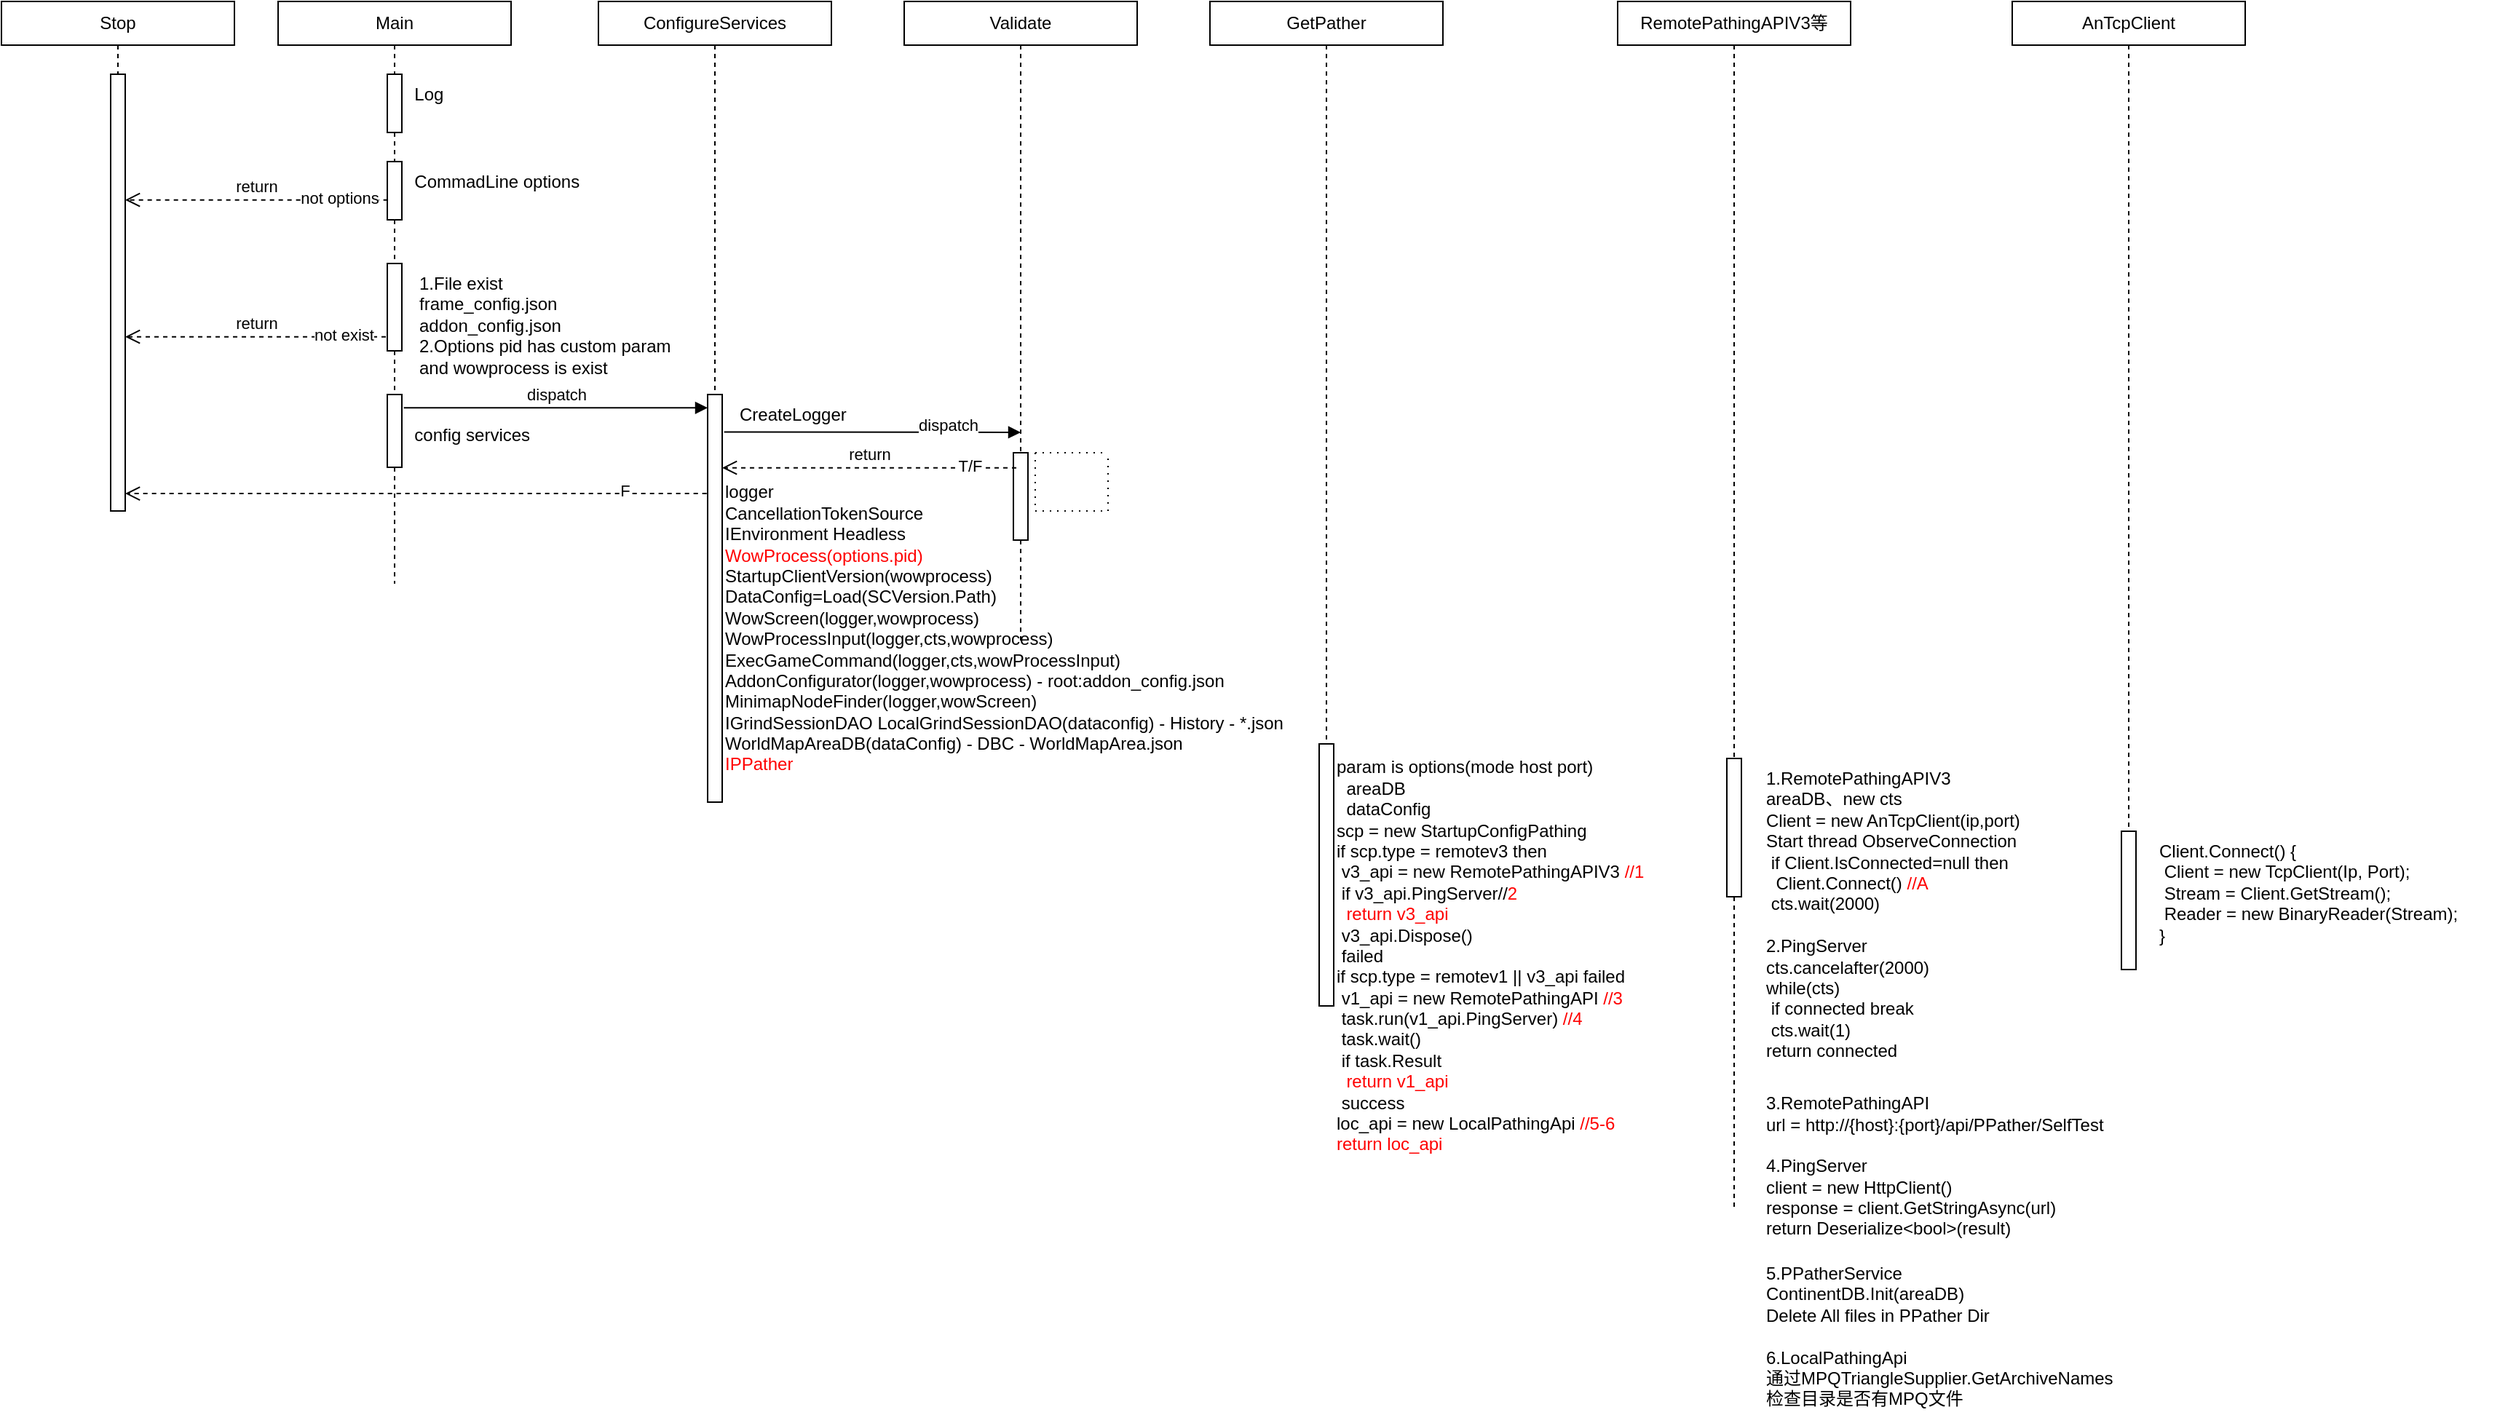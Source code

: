 <mxfile version="20.3.1" type="github">
  <diagram id="PhULyKFc4fnvmoWd6CRj" name="第 1 页">
    <mxGraphModel dx="1926" dy="370" grid="1" gridSize="10" guides="1" tooltips="1" connect="1" arrows="1" fold="1" page="1" pageScale="1" pageWidth="827" pageHeight="1169" math="0" shadow="0">
      <root>
        <mxCell id="0" />
        <mxCell id="1" parent="0" />
        <mxCell id="S3Ig7KOjezHUJ2qZzQC2-1" value="Main" style="shape=rect;html=1;whiteSpace=wrap;align=center;" vertex="1" parent="1">
          <mxGeometry x="50" y="90" width="160" height="30" as="geometry" />
        </mxCell>
        <mxCell id="S3Ig7KOjezHUJ2qZzQC2-2" value="" style="edgeStyle=none;html=1;dashed=1;endArrow=none;align=center;verticalAlign=bottom;exitX=0.5;exitY=1;rounded=0;startArrow=none;" edge="1" source="S3Ig7KOjezHUJ2qZzQC2-25" parent="1">
          <mxGeometry x="1" relative="1" as="geometry">
            <mxPoint x="130" y="490" as="targetPoint" />
          </mxGeometry>
        </mxCell>
        <mxCell id="S3Ig7KOjezHUJ2qZzQC2-3" value="&amp;nbsp; &amp;nbsp; &amp;nbsp;Log" style="html=1;points=[];perimeter=orthogonalPerimeter;align=left;verticalAlign=top;" vertex="1" parent="1">
          <mxGeometry x="125" y="140" width="10" height="40" as="geometry" />
        </mxCell>
        <mxCell id="S3Ig7KOjezHUJ2qZzQC2-4" value="" style="edgeStyle=none;html=1;dashed=1;endArrow=none;align=center;verticalAlign=bottom;exitX=0.5;exitY=1;rounded=0;" edge="1" parent="1" source="S3Ig7KOjezHUJ2qZzQC2-1" target="S3Ig7KOjezHUJ2qZzQC2-3">
          <mxGeometry x="1" relative="1" as="geometry">
            <mxPoint x="170" y="240" as="targetPoint" />
            <mxPoint x="170" y="150" as="sourcePoint" />
          </mxGeometry>
        </mxCell>
        <mxCell id="S3Ig7KOjezHUJ2qZzQC2-9" value="&amp;nbsp; &amp;nbsp; &amp;nbsp;CommadLine options" style="html=1;points=[];perimeter=orthogonalPerimeter;align=left;verticalAlign=top;" vertex="1" parent="1">
          <mxGeometry x="125" y="200" width="10" height="40" as="geometry" />
        </mxCell>
        <mxCell id="S3Ig7KOjezHUJ2qZzQC2-10" value="" style="edgeStyle=none;html=1;dashed=1;endArrow=none;align=center;verticalAlign=bottom;exitX=0.5;exitY=1;rounded=0;startArrow=none;" edge="1" parent="1" source="S3Ig7KOjezHUJ2qZzQC2-3" target="S3Ig7KOjezHUJ2qZzQC2-9">
          <mxGeometry x="1" relative="1" as="geometry">
            <mxPoint x="130" y="260" as="targetPoint" />
            <mxPoint x="130" y="180" as="sourcePoint" />
          </mxGeometry>
        </mxCell>
        <mxCell id="S3Ig7KOjezHUJ2qZzQC2-12" value="&amp;nbsp; &amp;nbsp; &amp;nbsp; 1.File exist&lt;br&gt;&amp;nbsp; &amp;nbsp; &amp;nbsp; frame_config.json&lt;br&gt;&amp;nbsp; &amp;nbsp; &amp;nbsp; addon_config.json&lt;br&gt;&amp;nbsp; &amp;nbsp; &amp;nbsp; 2.Options pid has custom param&lt;br&gt;&amp;nbsp; &amp;nbsp; &amp;nbsp; and wowprocess is exist" style="html=1;points=[];perimeter=orthogonalPerimeter;align=left;verticalAlign=top;" vertex="1" parent="1">
          <mxGeometry x="125" y="270" width="10" height="60" as="geometry" />
        </mxCell>
        <mxCell id="S3Ig7KOjezHUJ2qZzQC2-13" value="" style="edgeStyle=none;html=1;dashed=1;endArrow=none;align=center;verticalAlign=bottom;exitX=0.5;exitY=1;rounded=0;startArrow=none;" edge="1" parent="1" source="S3Ig7KOjezHUJ2qZzQC2-9" target="S3Ig7KOjezHUJ2qZzQC2-12">
          <mxGeometry x="1" relative="1" as="geometry">
            <mxPoint x="130" y="430" as="targetPoint" />
            <mxPoint x="130" y="240" as="sourcePoint" />
          </mxGeometry>
        </mxCell>
        <mxCell id="S3Ig7KOjezHUJ2qZzQC2-15" value="Stop" style="shape=rect;html=1;whiteSpace=wrap;align=center;" vertex="1" parent="1">
          <mxGeometry x="-140" y="90" width="160" height="30" as="geometry" />
        </mxCell>
        <mxCell id="S3Ig7KOjezHUJ2qZzQC2-17" value="" style="edgeStyle=none;html=1;dashed=1;endArrow=none;rounded=0;startArrow=none;" edge="1" source="S3Ig7KOjezHUJ2qZzQC2-19" parent="1">
          <mxGeometry relative="1" as="geometry">
            <mxPoint x="-60" y="410" as="targetPoint" />
          </mxGeometry>
        </mxCell>
        <mxCell id="S3Ig7KOjezHUJ2qZzQC2-19" value="" style="html=1;points=[];perimeter=orthogonalPerimeter;align=left;verticalAlign=top;" vertex="1" parent="1">
          <mxGeometry x="-65" y="140" width="10" height="300" as="geometry" />
        </mxCell>
        <mxCell id="S3Ig7KOjezHUJ2qZzQC2-20" value="" style="edgeStyle=none;html=1;dashed=1;endArrow=none;rounded=0;" edge="1" parent="1" source="S3Ig7KOjezHUJ2qZzQC2-15" target="S3Ig7KOjezHUJ2qZzQC2-19">
          <mxGeometry relative="1" as="geometry">
            <mxPoint x="-60" y="120" as="sourcePoint" />
            <mxPoint x="-60" y="410" as="targetPoint" />
          </mxGeometry>
        </mxCell>
        <mxCell id="S3Ig7KOjezHUJ2qZzQC2-21" value="return" style="html=1;verticalAlign=bottom;endArrow=open;dashed=1;endSize=8;rounded=0;exitX=-0.1;exitY=0.839;exitDx=0;exitDy=0;exitPerimeter=0;" edge="1" parent="1" source="S3Ig7KOjezHUJ2qZzQC2-12" target="S3Ig7KOjezHUJ2qZzQC2-19">
          <mxGeometry relative="1" as="geometry">
            <mxPoint x="120" y="320" as="sourcePoint" />
            <mxPoint x="40" y="320" as="targetPoint" />
          </mxGeometry>
        </mxCell>
        <mxCell id="S3Ig7KOjezHUJ2qZzQC2-22" value="not exist" style="edgeLabel;html=1;align=center;verticalAlign=middle;resizable=0;points=[];" vertex="1" connectable="0" parent="S3Ig7KOjezHUJ2qZzQC2-21">
          <mxGeometry x="-0.75" y="-2" relative="1" as="geometry">
            <mxPoint x="-7" as="offset" />
          </mxGeometry>
        </mxCell>
        <mxCell id="S3Ig7KOjezHUJ2qZzQC2-23" value="return" style="html=1;verticalAlign=bottom;endArrow=open;dashed=1;endSize=8;rounded=0;exitX=0.033;exitY=0.658;exitDx=0;exitDy=0;exitPerimeter=0;" edge="1" parent="1" source="S3Ig7KOjezHUJ2qZzQC2-9" target="S3Ig7KOjezHUJ2qZzQC2-19">
          <mxGeometry relative="1" as="geometry">
            <mxPoint x="134" y="330.34" as="sourcePoint" />
            <mxPoint x="-44.67" y="329.66" as="targetPoint" />
          </mxGeometry>
        </mxCell>
        <mxCell id="S3Ig7KOjezHUJ2qZzQC2-24" value="not options" style="edgeLabel;html=1;align=center;verticalAlign=middle;resizable=0;points=[];" vertex="1" connectable="0" parent="S3Ig7KOjezHUJ2qZzQC2-23">
          <mxGeometry x="-0.75" y="-2" relative="1" as="geometry">
            <mxPoint x="-11" as="offset" />
          </mxGeometry>
        </mxCell>
        <mxCell id="S3Ig7KOjezHUJ2qZzQC2-25" value="&amp;nbsp; &amp;nbsp; &amp;nbsp;&lt;br&gt;&amp;nbsp; &amp;nbsp; &amp;nbsp;config services" style="html=1;points=[];perimeter=orthogonalPerimeter;align=left;verticalAlign=top;" vertex="1" parent="1">
          <mxGeometry x="125" y="360" width="10" height="50" as="geometry" />
        </mxCell>
        <mxCell id="S3Ig7KOjezHUJ2qZzQC2-26" value="" style="edgeStyle=none;html=1;dashed=1;endArrow=none;align=center;verticalAlign=bottom;exitX=0.5;exitY=1;rounded=0;startArrow=none;" edge="1" parent="1" source="S3Ig7KOjezHUJ2qZzQC2-12" target="S3Ig7KOjezHUJ2qZzQC2-25">
          <mxGeometry x="1" relative="1" as="geometry">
            <mxPoint x="130" y="430" as="targetPoint" />
            <mxPoint x="130" y="330" as="sourcePoint" />
          </mxGeometry>
        </mxCell>
        <mxCell id="S3Ig7KOjezHUJ2qZzQC2-28" value="" style="edgeStyle=none;html=1;dashed=1;endArrow=none;align=center;verticalAlign=bottom;exitX=0.5;exitY=1;rounded=0;startArrow=none;" edge="1" source="S3Ig7KOjezHUJ2qZzQC2-30" parent="1">
          <mxGeometry x="1" relative="1" as="geometry">
            <mxPoint x="350" y="560" as="targetPoint" />
            <mxPoint x="350" y="120" as="sourcePoint" />
          </mxGeometry>
        </mxCell>
        <mxCell id="S3Ig7KOjezHUJ2qZzQC2-29" value="ConfigureServices" style="shape=rect;html=1;whiteSpace=wrap;align=center;" vertex="1" parent="1">
          <mxGeometry x="270" y="90" width="160" height="30" as="geometry" />
        </mxCell>
        <mxCell id="S3Ig7KOjezHUJ2qZzQC2-30" value="&amp;nbsp; &amp;nbsp; &amp;nbsp;&amp;nbsp;CreateLogger" style="html=1;points=[];perimeter=orthogonalPerimeter;align=left;verticalAlign=top;" vertex="1" parent="1">
          <mxGeometry x="345" y="360" width="10" height="280" as="geometry" />
        </mxCell>
        <mxCell id="S3Ig7KOjezHUJ2qZzQC2-31" value="" style="edgeStyle=none;html=1;dashed=1;endArrow=none;align=center;verticalAlign=bottom;exitX=0.5;exitY=1;rounded=0;" edge="1" parent="1" target="S3Ig7KOjezHUJ2qZzQC2-30">
          <mxGeometry x="1" relative="1" as="geometry">
            <mxPoint x="350" y="560" as="targetPoint" />
            <mxPoint x="350" y="120" as="sourcePoint" />
          </mxGeometry>
        </mxCell>
        <mxCell id="S3Ig7KOjezHUJ2qZzQC2-32" value="dispatch" style="html=1;verticalAlign=bottom;endArrow=block;rounded=0;exitX=1.133;exitY=0.183;exitDx=0;exitDy=0;exitPerimeter=0;" edge="1" parent="1" source="S3Ig7KOjezHUJ2qZzQC2-25" target="S3Ig7KOjezHUJ2qZzQC2-30">
          <mxGeometry width="80" relative="1" as="geometry">
            <mxPoint x="170" y="370" as="sourcePoint" />
            <mxPoint x="220" y="360" as="targetPoint" />
          </mxGeometry>
        </mxCell>
        <mxCell id="S3Ig7KOjezHUJ2qZzQC2-33" value="Validate" style="shape=rect;html=1;whiteSpace=wrap;align=center;" vertex="1" parent="1">
          <mxGeometry x="480" y="90" width="160" height="30" as="geometry" />
        </mxCell>
        <mxCell id="S3Ig7KOjezHUJ2qZzQC2-34" value="" style="edgeStyle=none;html=1;dashed=1;endArrow=none;align=center;verticalAlign=bottom;exitX=0.5;exitY=1;rounded=0;exitDx=0;exitDy=0;startArrow=none;" edge="1" parent="1" source="S3Ig7KOjezHUJ2qZzQC2-35">
          <mxGeometry x="1" relative="1" as="geometry">
            <mxPoint x="560" y="530" as="targetPoint" />
            <mxPoint x="360" y="130" as="sourcePoint" />
          </mxGeometry>
        </mxCell>
        <mxCell id="S3Ig7KOjezHUJ2qZzQC2-35" value="" style="html=1;points=[];perimeter=orthogonalPerimeter;align=left;verticalAlign=top;" vertex="1" parent="1">
          <mxGeometry x="555" y="400" width="10" height="60" as="geometry" />
        </mxCell>
        <mxCell id="S3Ig7KOjezHUJ2qZzQC2-36" value="" style="edgeStyle=none;html=1;dashed=1;endArrow=none;align=center;verticalAlign=bottom;exitX=0.5;exitY=1;rounded=0;exitDx=0;exitDy=0;" edge="1" parent="1" source="S3Ig7KOjezHUJ2qZzQC2-33" target="S3Ig7KOjezHUJ2qZzQC2-35">
          <mxGeometry x="1" relative="1" as="geometry">
            <mxPoint x="560" y="530" as="targetPoint" />
            <mxPoint x="560" y="120" as="sourcePoint" />
          </mxGeometry>
        </mxCell>
        <mxCell id="S3Ig7KOjezHUJ2qZzQC2-37" value="" style="swimlane;startSize=0;dashed=1;dashPattern=1 4;" vertex="1" collapsed="1" parent="1">
          <mxGeometry x="570" y="400" width="50" height="40" as="geometry">
            <mxRectangle x="570" y="400" width="285" height="200" as="alternateBounds" />
          </mxGeometry>
        </mxCell>
        <mxCell id="S3Ig7KOjezHUJ2qZzQC2-41" value="&lt;span style=&quot;&quot;&gt;&amp;nbsp; &amp;nbsp; &amp;nbsp; 1.Get Wow Process(-1)&lt;/span&gt;&lt;br style=&quot;&quot;&gt;&lt;span style=&quot;&quot;&gt;&amp;nbsp; &amp;nbsp; &amp;nbsp; 2.Get Win Rect(handle)&lt;/span&gt;&lt;br style=&quot;&quot;&gt;&lt;span style=&quot;&quot;&gt;&amp;nbsp; &amp;nbsp; &amp;nbsp; 3.new AddonConfig(process)&amp;nbsp; json - config&lt;/span&gt;&lt;br style=&quot;&quot;&gt;&lt;span style=&quot;&quot;&gt;&amp;nbsp; &amp;nbsp; &amp;nbsp; 4.Get Addon Version&amp;nbsp; &amp;nbsp;&amp;nbsp;&lt;/span&gt;&lt;br style=&quot;&quot;&gt;&lt;span style=&quot;&quot;&gt;&amp;nbsp; &amp;nbsp; &amp;nbsp; 5.if title author command version = null then&lt;br&gt;&lt;span style=&quot;white-space: pre;&quot;&gt;	&lt;/span&gt;&lt;span style=&quot;white-space: pre;&quot;&gt;	&lt;/span&gt;delete addon and addon_config file&lt;br&gt;&amp;nbsp; &amp;nbsp; &amp;nbsp; 6.if frame_config=null framedata = no valid then&lt;br&gt;&amp;nbsp; &amp;nbsp; &amp;nbsp;&lt;span style=&quot;white-space: pre;&quot;&gt;	&lt;/span&gt;&lt;span style=&quot;white-space: pre;&quot;&gt;	&lt;/span&gt;frame_config delete&lt;br&gt;&lt;/span&gt;" style="text;html=1;align=left;verticalAlign=middle;resizable=0;points=[];autosize=1;strokeColor=none;fillColor=none;" vertex="1" parent="S3Ig7KOjezHUJ2qZzQC2-37">
          <mxGeometry x="-15" y="20" width="300" height="130" as="geometry" />
        </mxCell>
        <mxCell id="S3Ig7KOjezHUJ2qZzQC2-42" value="return" style="html=1;verticalAlign=bottom;endArrow=open;dashed=1;endSize=8;rounded=0;exitX=0.2;exitY=0.172;exitDx=0;exitDy=0;exitPerimeter=0;" edge="1" parent="1" source="S3Ig7KOjezHUJ2qZzQC2-35" target="S3Ig7KOjezHUJ2qZzQC2-30">
          <mxGeometry relative="1" as="geometry">
            <mxPoint x="134" y="330.34" as="sourcePoint" />
            <mxPoint x="-44.67" y="329.66" as="targetPoint" />
          </mxGeometry>
        </mxCell>
        <mxCell id="S3Ig7KOjezHUJ2qZzQC2-43" value="T/F" style="edgeLabel;html=1;align=center;verticalAlign=middle;resizable=0;points=[];" vertex="1" connectable="0" parent="S3Ig7KOjezHUJ2qZzQC2-42">
          <mxGeometry x="-0.75" y="-2" relative="1" as="geometry">
            <mxPoint x="-7" as="offset" />
          </mxGeometry>
        </mxCell>
        <mxCell id="S3Ig7KOjezHUJ2qZzQC2-44" value="" style="html=1;verticalAlign=bottom;endArrow=open;dashed=1;endSize=8;rounded=0;exitX=-0.067;exitY=0.243;exitDx=0;exitDy=0;exitPerimeter=0;" edge="1" parent="1" source="S3Ig7KOjezHUJ2qZzQC2-30" target="S3Ig7KOjezHUJ2qZzQC2-19">
          <mxGeometry x="-0.331" y="-1" relative="1" as="geometry">
            <mxPoint x="340" y="420" as="sourcePoint" />
            <mxPoint x="-10" y="420" as="targetPoint" />
            <mxPoint as="offset" />
          </mxGeometry>
        </mxCell>
        <mxCell id="S3Ig7KOjezHUJ2qZzQC2-45" value="F" style="edgeLabel;html=1;align=center;verticalAlign=middle;resizable=0;points=[];" vertex="1" connectable="0" parent="S3Ig7KOjezHUJ2qZzQC2-44">
          <mxGeometry x="-0.75" y="-2" relative="1" as="geometry">
            <mxPoint x="-7" as="offset" />
          </mxGeometry>
        </mxCell>
        <mxCell id="S3Ig7KOjezHUJ2qZzQC2-46" value="logger&lt;br&gt;CancellationTokenSource&lt;br&gt;IEnvironment&amp;nbsp;Headless&lt;br&gt;&lt;font color=&quot;#ff0000&quot;&gt;WowProcess(options.pid)&lt;/font&gt;&lt;br&gt;StartupClientVersion(wowprocess)&amp;nbsp;&lt;br&gt;DataConfig=Load(SCVersion.Path)&lt;br&gt;WowScreen(logger,wowprocess)&lt;br&gt;WowProcessInput(logger,cts,wowprocess)&lt;br&gt;ExecGameCommand(logger,cts,wowProcessInput)&lt;br&gt;AddonConfigurator(logger,wowprocess) - root:addon_config.json&lt;br&gt;MinimapNodeFinder(logger,wowScreen)&lt;br&gt;IGrindSessionDAO&amp;nbsp;LocalGrindSessionDAO(dataconfig) -&amp;nbsp;History - *.json&amp;nbsp;&amp;nbsp;&lt;br&gt;WorldMapAreaDB(dataConfig) - DBC - WorldMapArea.json&lt;br&gt;&lt;font color=&quot;#ff0000&quot;&gt;IPPather&lt;/font&gt;&amp;nbsp;&lt;br&gt;&lt;br&gt;&lt;span style=&quot;color: rgba(0, 0, 0, 0); font-family: monospace; font-size: 0px;&quot;&gt;%3CmxGraphModel%3E%3Croot%3E%3CmxCell%20id%3D%220%22%2F%3E%3CmxCell%20id%3D%221%22%20parent%3D%220%22%2F%3E%3CmxCell%20id%3D%222%22%20value%3D%22CancellationTokenSource%22%20style%3D%22text%3Bhtml%3D1%3BstrokeColor%3Dnone%3BfillColor%3Dnone%3Balign%3Dcenter%3BverticalAlign%3Dmiddle%3BwhiteSpace%3Dwrap%3Brounded%3D0%3Bdashed%3D1%3BdashPattern%3D1%204%3B%22%20vertex%3D%221%22%20parent%3D%221%22%3E%3CmxGeometry%20x%3D%22400%22%20y%3D%22440%22%20width%3D%2260%22%20height%3D%2230%22%20as%3D%22geometry%22%2F%3E%3C%2FmxCell%3E%3C%2Froot%3E%3C%2FmxGraphModel%3E&lt;/span&gt;" style="text;html=1;strokeColor=none;fillColor=none;align=left;verticalAlign=middle;whiteSpace=wrap;rounded=0;dashed=1;dashPattern=1 4;" vertex="1" parent="1">
          <mxGeometry x="355" y="410" width="395" height="250" as="geometry" />
        </mxCell>
        <mxCell id="S3Ig7KOjezHUJ2qZzQC2-49" value="GetPather" style="shape=rect;html=1;whiteSpace=wrap;align=center;" vertex="1" parent="1">
          <mxGeometry x="690" y="90" width="160" height="30" as="geometry" />
        </mxCell>
        <mxCell id="S3Ig7KOjezHUJ2qZzQC2-50" value="" style="edgeStyle=none;html=1;dashed=1;endArrow=none;align=center;verticalAlign=bottom;exitX=0.5;exitY=1;rounded=0;exitDx=0;exitDy=0;" edge="1" parent="1" source="S3Ig7KOjezHUJ2qZzQC2-49">
          <mxGeometry x="1" relative="1" as="geometry">
            <mxPoint x="770" y="680" as="targetPoint" />
            <mxPoint x="780" y="180" as="sourcePoint" />
          </mxGeometry>
        </mxCell>
        <mxCell id="S3Ig7KOjezHUJ2qZzQC2-51" value="" style="html=1;points=[];perimeter=orthogonalPerimeter;align=left;verticalAlign=top;" vertex="1" parent="1">
          <mxGeometry x="765" y="600" width="10" height="180" as="geometry" />
        </mxCell>
        <mxCell id="S3Ig7KOjezHUJ2qZzQC2-54" value="RemotePathingAPIV3等" style="shape=rect;html=1;whiteSpace=wrap;align=center;" vertex="1" parent="1">
          <mxGeometry x="970" y="90" width="160" height="30" as="geometry" />
        </mxCell>
        <mxCell id="S3Ig7KOjezHUJ2qZzQC2-55" value="" style="edgeStyle=none;html=1;dashed=1;endArrow=none;align=center;verticalAlign=bottom;exitX=0.5;exitY=1;rounded=0;exitDx=0;exitDy=0;startArrow=none;" edge="1" parent="1" source="S3Ig7KOjezHUJ2qZzQC2-56">
          <mxGeometry x="1" relative="1" as="geometry">
            <mxPoint x="1050" y="920" as="targetPoint" />
            <mxPoint x="780" y="130" as="sourcePoint" />
          </mxGeometry>
        </mxCell>
        <mxCell id="S3Ig7KOjezHUJ2qZzQC2-56" value="" style="html=1;points=[];perimeter=orthogonalPerimeter;align=left;verticalAlign=top;" vertex="1" parent="1">
          <mxGeometry x="1045" y="610" width="10" height="95" as="geometry" />
        </mxCell>
        <mxCell id="S3Ig7KOjezHUJ2qZzQC2-57" value="" style="edgeStyle=none;html=1;dashed=1;endArrow=none;align=center;verticalAlign=bottom;exitX=0.5;exitY=1;rounded=0;exitDx=0;exitDy=0;" edge="1" parent="1" source="S3Ig7KOjezHUJ2qZzQC2-54" target="S3Ig7KOjezHUJ2qZzQC2-56">
          <mxGeometry x="1" relative="1" as="geometry">
            <mxPoint x="1050" y="920" as="targetPoint" />
            <mxPoint x="1050" y="120" as="sourcePoint" />
          </mxGeometry>
        </mxCell>
        <mxCell id="S3Ig7KOjezHUJ2qZzQC2-58" value="1.RemotePathingAPIV3&lt;br&gt;areaDB、new cts&lt;br&gt;Client = new AnTcpClient(ip,port)&lt;br&gt;Start thread&amp;nbsp;ObserveConnection&lt;br&gt;&lt;span style=&quot;&quot;&gt;	&lt;/span&gt;&lt;span style=&quot;&quot;&gt;	&lt;/span&gt;&lt;span style=&quot;white-space: pre;&quot;&gt;	&lt;/span&gt;if Client.IsConnected=null then&lt;span style=&quot;&quot;&gt;&lt;br&gt;&lt;/span&gt;&lt;span style=&quot;&quot;&gt;	&lt;/span&gt;&lt;span style=&quot;&quot;&gt;	&lt;/span&gt;&lt;span style=&quot;&quot;&gt;	&lt;/span&gt;&lt;span style=&quot;&quot;&gt;	&lt;/span&gt;&lt;span style=&quot;white-space: pre;&quot;&gt;	&lt;/span&gt;&lt;span style=&quot;white-space: pre;&quot;&gt;	&lt;/span&gt;Client.Connect() &lt;font color=&quot;#ff0000&quot;&gt;//A&lt;/font&gt;&lt;br&gt;&lt;span style=&quot;&quot;&gt;	&lt;/span&gt;&lt;span style=&quot;&quot;&gt;	&lt;/span&gt;&lt;span style=&quot;white-space: pre;&quot;&gt;	&lt;/span&gt;cts.wait(2000)&amp;nbsp;&lt;br&gt;&lt;br&gt;2.PingServer&lt;br&gt;cts.cancelafter(2000)&lt;br&gt;&lt;span style=&quot;&quot;&gt;	&lt;/span&gt;while(cts)&lt;br&gt;&lt;span style=&quot;&quot;&gt;	&lt;/span&gt;&lt;span style=&quot;&quot;&gt;	&lt;/span&gt;&lt;span style=&quot;&quot;&gt;	&lt;/span&gt;&lt;span style=&quot;white-space: pre;&quot;&gt;	&lt;/span&gt;if connected break&lt;br&gt;&lt;span style=&quot;&quot;&gt;	&lt;/span&gt;&lt;span style=&quot;&quot;&gt;	&lt;/span&gt;&lt;span style=&quot;&quot;&gt;	&lt;/span&gt;&lt;span style=&quot;white-space: pre;&quot;&gt;	&lt;/span&gt;cts.wait(1)&lt;br&gt;&lt;span style=&quot;&quot;&gt;	&lt;/span&gt;return connected&lt;br&gt;" style="text;html=1;strokeColor=none;fillColor=none;align=left;verticalAlign=top;whiteSpace=wrap;rounded=0;dashed=1;dashPattern=1 4;fontColor=#000000;" vertex="1" parent="1">
          <mxGeometry x="1070" y="610" width="210" height="220" as="geometry" />
        </mxCell>
        <mxCell id="S3Ig7KOjezHUJ2qZzQC2-59" value="AnTcpClient" style="shape=rect;html=1;whiteSpace=wrap;align=center;" vertex="1" parent="1">
          <mxGeometry x="1241" y="90" width="160" height="30" as="geometry" />
        </mxCell>
        <mxCell id="S3Ig7KOjezHUJ2qZzQC2-61" value="dispatch" style="html=1;verticalAlign=bottom;endArrow=block;rounded=0;exitX=1.133;exitY=0.092;exitDx=0;exitDy=0;exitPerimeter=0;" edge="1" parent="1" source="S3Ig7KOjezHUJ2qZzQC2-30">
          <mxGeometry x="0.509" y="-4" width="80" relative="1" as="geometry">
            <mxPoint x="146.33" y="379.15" as="sourcePoint" />
            <mxPoint x="560" y="386" as="targetPoint" />
            <mxPoint as="offset" />
          </mxGeometry>
        </mxCell>
        <mxCell id="S3Ig7KOjezHUJ2qZzQC2-62" value="" style="html=1;points=[];perimeter=orthogonalPerimeter;align=left;verticalAlign=top;" vertex="1" parent="1">
          <mxGeometry x="1316" y="660" width="10" height="95" as="geometry" />
        </mxCell>
        <mxCell id="S3Ig7KOjezHUJ2qZzQC2-63" value="" style="edgeStyle=none;html=1;dashed=1;endArrow=none;align=center;verticalAlign=bottom;exitX=0.5;exitY=1;rounded=0;exitDx=0;exitDy=0;" edge="1" parent="1" source="S3Ig7KOjezHUJ2qZzQC2-59" target="S3Ig7KOjezHUJ2qZzQC2-62">
          <mxGeometry x="1" relative="1" as="geometry">
            <mxPoint x="1290" y="880" as="targetPoint" />
            <mxPoint x="1290" y="120" as="sourcePoint" />
          </mxGeometry>
        </mxCell>
        <mxCell id="S3Ig7KOjezHUJ2qZzQC2-64" value="&lt;div&gt;Client.Connect() {&lt;/div&gt;&lt;div&gt;&lt;span style=&quot;white-space: pre;&quot;&gt;	&lt;/span&gt;Client = new TcpClient(Ip, Port);&lt;/div&gt;&lt;div&gt;&lt;span style=&quot;white-space: pre;&quot;&gt;	&lt;/span&gt;Stream = Client.GetStream();&lt;/div&gt;&lt;div&gt;&lt;span style=&quot;white-space: pre;&quot;&gt;	&lt;/span&gt;Reader = new BinaryReader(Stream);&lt;/div&gt;&lt;div&gt;}&lt;/div&gt;" style="text;html=1;strokeColor=none;fillColor=none;align=left;verticalAlign=top;whiteSpace=wrap;rounded=0;dashed=1;dashPattern=1 4;fontColor=#000000;" vertex="1" parent="1">
          <mxGeometry x="1340" y="660" width="235" height="95" as="geometry" />
        </mxCell>
        <mxCell id="S3Ig7KOjezHUJ2qZzQC2-53" value="param is options(mode host port)&lt;br&gt;&lt;span style=&quot;white-space: pre;&quot;&gt;	&lt;/span&gt;&lt;span style=&quot;white-space: pre;&quot;&gt;	&lt;/span&gt;areaDB&lt;br&gt;&lt;span style=&quot;white-space: pre;&quot;&gt;	&lt;/span&gt;&lt;span style=&quot;white-space: pre;&quot;&gt;	&lt;/span&gt;dataConfig&lt;br&gt;scp = new StartupConfigPathing&lt;br&gt;if scp.type = remotev3 then&lt;br&gt;&lt;span style=&quot;white-space: pre;&quot;&gt;	&lt;/span&gt;v3_api = new&amp;nbsp;RemotePathingAPIV3 &lt;font color=&quot;#ff0000&quot;&gt;//1&lt;/font&gt;&lt;br&gt;&lt;span style=&quot;white-space: pre;&quot;&gt;	&lt;/span&gt;if v3_api.PingServer//&lt;font color=&quot;#ff0000&quot;&gt;2&lt;/font&gt;&lt;br&gt;&lt;span style=&quot;white-space: pre;&quot;&gt;	&lt;/span&gt;&lt;span style=&quot;white-space: pre;&quot;&gt;	&lt;/span&gt;&lt;font color=&quot;#ff0000&quot;&gt;return v3_api&lt;/font&gt;&lt;br&gt;&lt;span style=&quot;white-space: pre;&quot;&gt;	&lt;/span&gt;v3_api.Dispose()&lt;br&gt;&lt;span style=&quot;white-space: pre;&quot;&gt;	&lt;/span&gt;failed&lt;br&gt;if scp.type = remotev1 || v3_api failed&lt;br&gt;&lt;span style=&quot;white-space: pre;&quot;&gt;	&lt;/span&gt;v1_api = new RemotePathingAPI &lt;font color=&quot;#ff0000&quot;&gt;//3&lt;/font&gt;&lt;br&gt;&lt;span style=&quot;white-space: pre;&quot;&gt;	&lt;/span&gt;task.run(v1_api.PingServer) &lt;font color=&quot;#ff0000&quot;&gt;//4&lt;/font&gt;&lt;br&gt;&lt;span style=&quot;white-space: pre;&quot;&gt;	&lt;/span&gt;task.wait()&lt;br&gt;&lt;span style=&quot;white-space: pre;&quot;&gt;	&lt;/span&gt;if task.Result&lt;br&gt;&lt;span style=&quot;white-space: pre;&quot;&gt;	&lt;/span&gt;&lt;span style=&quot;white-space: pre;&quot;&gt;	&lt;/span&gt;&lt;font color=&quot;#ff0000&quot;&gt;return v1_api&lt;/font&gt;&lt;br&gt;&lt;span style=&quot;white-space: pre;&quot;&gt;	&lt;/span&gt;success&lt;br&gt;loc_api = new LocalPathingApi&lt;font color=&quot;#ff0000&quot;&gt; //5-6&lt;/font&gt;&lt;br&gt;&lt;font color=&quot;#ff0000&quot;&gt;return loc_api&amp;nbsp;&lt;/font&gt;&lt;br&gt;&lt;span style=&quot;white-space: pre;&quot;&gt;	&lt;/span&gt;&lt;br&gt;&lt;span style=&quot;white-space: pre;&quot;&gt;	&lt;/span&gt;" style="text;html=1;align=left;verticalAlign=middle;resizable=0;points=[];autosize=1;strokeColor=none;fillColor=none;fontColor=#000000;" vertex="1" parent="1">
          <mxGeometry x="775" y="600" width="260" height="320" as="geometry" />
        </mxCell>
        <mxCell id="S3Ig7KOjezHUJ2qZzQC2-70" value="&lt;span style=&quot;&quot;&gt;3.RemotePathingAPI&lt;/span&gt;&lt;br style=&quot;&quot;&gt;&lt;span style=&quot;&quot;&gt;url = http://{host}:{port}/api/PPather/SelfTest&lt;/span&gt;&lt;br style=&quot;&quot;&gt;&lt;br style=&quot;&quot;&gt;&lt;span style=&quot;&quot;&gt;4.PingServer&lt;/span&gt;&lt;br style=&quot;&quot;&gt;&lt;span style=&quot;&quot;&gt;client = new HttpClient()&lt;/span&gt;&lt;br style=&quot;&quot;&gt;&lt;span style=&quot;&quot;&gt;response = client.GetStringAsync(url)&lt;/span&gt;&lt;br style=&quot;&quot;&gt;&lt;span style=&quot;&quot;&gt;return Deserialize&amp;lt;bool&amp;gt;(result)&lt;/span&gt;" style="text;html=1;strokeColor=none;fillColor=none;align=left;verticalAlign=middle;whiteSpace=wrap;rounded=0;dashed=1;dashPattern=1 4;fontColor=#000000;" vertex="1" parent="1">
          <mxGeometry x="1070" y="820" width="290" height="140" as="geometry" />
        </mxCell>
        <mxCell id="S3Ig7KOjezHUJ2qZzQC2-71" value="5.PPatherService&lt;br&gt;ContinentDB.Init(areaDB)&lt;br&gt;Delete All files in PPather Dir&lt;br&gt;&lt;br&gt;6.LocalPathingApi&lt;br&gt;通过MPQTriangleSupplier.GetArchiveNames&lt;br&gt;检查目录是否有MPQ文件" style="text;html=1;strokeColor=none;fillColor=none;align=left;verticalAlign=top;whiteSpace=wrap;rounded=0;dashed=1;dashPattern=1 4;fontColor=#000000;" vertex="1" parent="1">
          <mxGeometry x="1070" y="950" width="246" height="110" as="geometry" />
        </mxCell>
      </root>
    </mxGraphModel>
  </diagram>
</mxfile>

